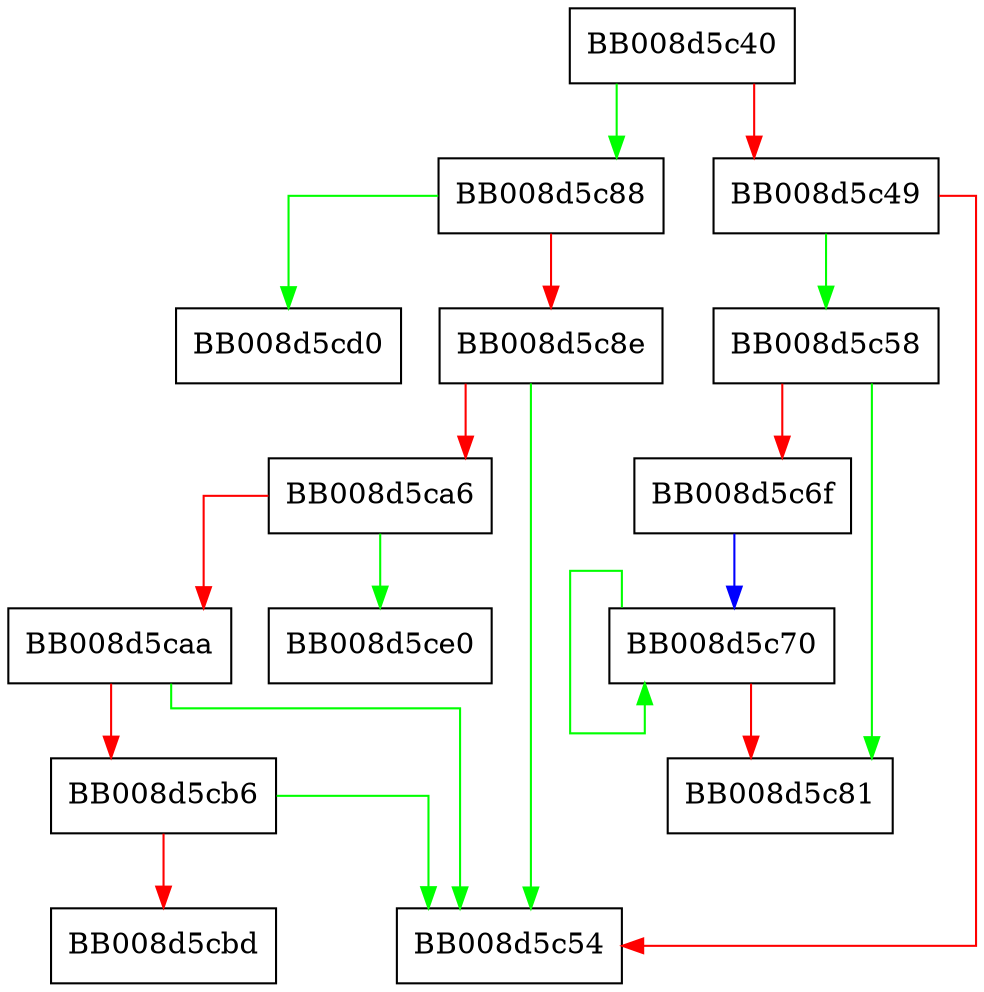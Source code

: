 digraph get_scope {
  node [shape="box"];
  graph [splines=ortho];
  BB008d5c40 -> BB008d5c88 [color="green"];
  BB008d5c40 -> BB008d5c49 [color="red"];
  BB008d5c49 -> BB008d5c58 [color="green"];
  BB008d5c49 -> BB008d5c54 [color="red"];
  BB008d5c58 -> BB008d5c81 [color="green"];
  BB008d5c58 -> BB008d5c6f [color="red"];
  BB008d5c6f -> BB008d5c70 [color="blue"];
  BB008d5c70 -> BB008d5c70 [color="green"];
  BB008d5c70 -> BB008d5c81 [color="red"];
  BB008d5c88 -> BB008d5cd0 [color="green"];
  BB008d5c88 -> BB008d5c8e [color="red"];
  BB008d5c8e -> BB008d5c54 [color="green"];
  BB008d5c8e -> BB008d5ca6 [color="red"];
  BB008d5ca6 -> BB008d5ce0 [color="green"];
  BB008d5ca6 -> BB008d5caa [color="red"];
  BB008d5caa -> BB008d5c54 [color="green"];
  BB008d5caa -> BB008d5cb6 [color="red"];
  BB008d5cb6 -> BB008d5c54 [color="green"];
  BB008d5cb6 -> BB008d5cbd [color="red"];
}